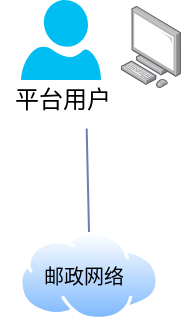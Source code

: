 <mxfile version="11.3.0" type="github" pages="1"><diagram id="IZBP0mqrMQUnNwASLiVP" name="Page-1"><mxGraphModel dx="1096" dy="669" grid="0" gridSize="10" guides="1" tooltips="1" connect="1" arrows="1" fold="1" page="1" pageScale="1" pageWidth="3300" pageHeight="4681" math="0" shadow="0"><root><mxCell id="0"/><mxCell id="1" parent="0"/><mxCell id="PbEsGSLYui9MZoXAhePl-2" value="" style="group" vertex="1" connectable="0" parent="1"><mxGeometry x="343.5" y="142" width="60" height="40" as="geometry"/></mxCell><mxCell id="PbEsGSLYui9MZoXAhePl-3" value="" style="verticalLabelPosition=bottom;html=1;verticalAlign=top;align=center;strokeColor=none;fillColor=#00BEF2;shape=mxgraph.azure.user;" vertex="1" parent="PbEsGSLYui9MZoXAhePl-2"><mxGeometry x="10" width="40" height="40" as="geometry"/></mxCell><mxCell id="PbEsGSLYui9MZoXAhePl-4" value="平台用户" style="text;html=1;resizable=0;points=[];autosize=1;align=center;verticalAlign=top;spacingTop=-4;fontSize=12;" vertex="1" parent="PbEsGSLYui9MZoXAhePl-2"><mxGeometry y="40" width="60" height="20" as="geometry"/></mxCell><mxCell id="PbEsGSLYui9MZoXAhePl-5" value="" style="points=[];aspect=fixed;html=1;align=center;shadow=0;dashed=0;image;image=img/lib/allied_telesis/computer_and_terminals/Personal_Computer.svg;strokeColor=#6881B3;fillColor=#99CCFF;fontSize=12;" vertex="1" parent="1"><mxGeometry x="403.5" y="145" width="30" height="41" as="geometry"/></mxCell><mxCell id="PbEsGSLYui9MZoXAhePl-8" value="" style="group" vertex="1" connectable="0" parent="1"><mxGeometry x="352" y="258" width="71" height="44" as="geometry"/></mxCell><mxCell id="PbEsGSLYui9MZoXAhePl-6" value="" style="aspect=fixed;perimeter=ellipsePerimeter;html=1;align=center;shadow=0;dashed=0;spacingTop=3;image;image=img/lib/active_directory/internet_cloud.svg;strokeColor=#6881B3;strokeWidth=1;fillColor=#99CCFF;fontSize=10;" vertex="1" parent="PbEsGSLYui9MZoXAhePl-8"><mxGeometry width="71" height="44" as="geometry"/></mxCell><mxCell id="PbEsGSLYui9MZoXAhePl-7" value="邮政网络" style="text;html=1;resizable=0;points=[];autosize=1;align=left;verticalAlign=top;spacingTop=-4;fontSize=10;" vertex="1" parent="PbEsGSLYui9MZoXAhePl-8"><mxGeometry x="10.5" y="14" width="50" height="12" as="geometry"/></mxCell><mxCell id="PbEsGSLYui9MZoXAhePl-9" value="" style="endArrow=none;html=1;strokeColor=#6881B3;strokeWidth=1;fontSize=10;entryX=0.714;entryY=1.215;entryDx=0;entryDy=0;entryPerimeter=0;exitX=0.5;exitY=0;exitDx=0;exitDy=0;" edge="1" parent="1" source="PbEsGSLYui9MZoXAhePl-6" target="PbEsGSLYui9MZoXAhePl-4"><mxGeometry width="50" height="50" relative="1" as="geometry"><mxPoint x="285" y="272" as="sourcePoint"/><mxPoint x="335" y="222" as="targetPoint"/></mxGeometry></mxCell></root></mxGraphModel></diagram></mxfile>